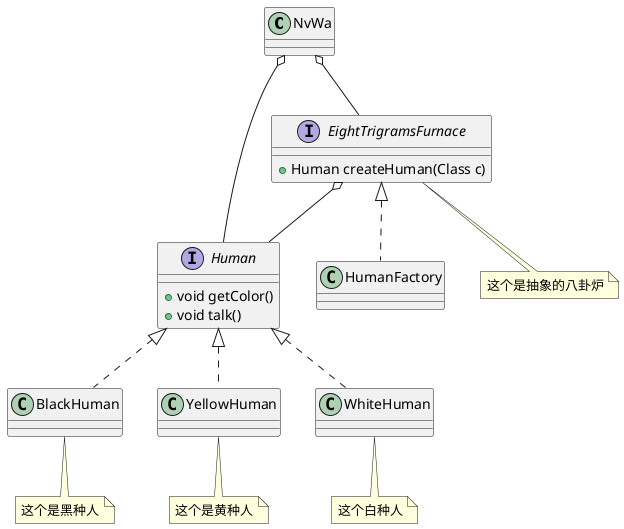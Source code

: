 @startuml

class NvWa
interface Human
interface EightTrigramsFurnace
class HumanFactory
class BlackHuman
class YellowHuman
class WhiteHuman


NvWa o-- Human

NvWa o-- EightTrigramsFurnace

Human <|.. BlackHuman
Human <|.. YellowHuman
Human <|.. WhiteHuman
EightTrigramsFurnace <|.. HumanFactory
EightTrigramsFurnace o-- Human

interface Human{
+ void getColor()
+ void talk()
}

interface EightTrigramsFurnace{
+ Human createHuman(Class c)
}

note bottom of EightTrigramsFurnace:这个是抽象的八卦炉
note bottom of BlackHuman:这个是黑种人
note bottom of YellowHuman:这个是黄种人
note bottom of WhiteHuman:这个白种人
@enduml